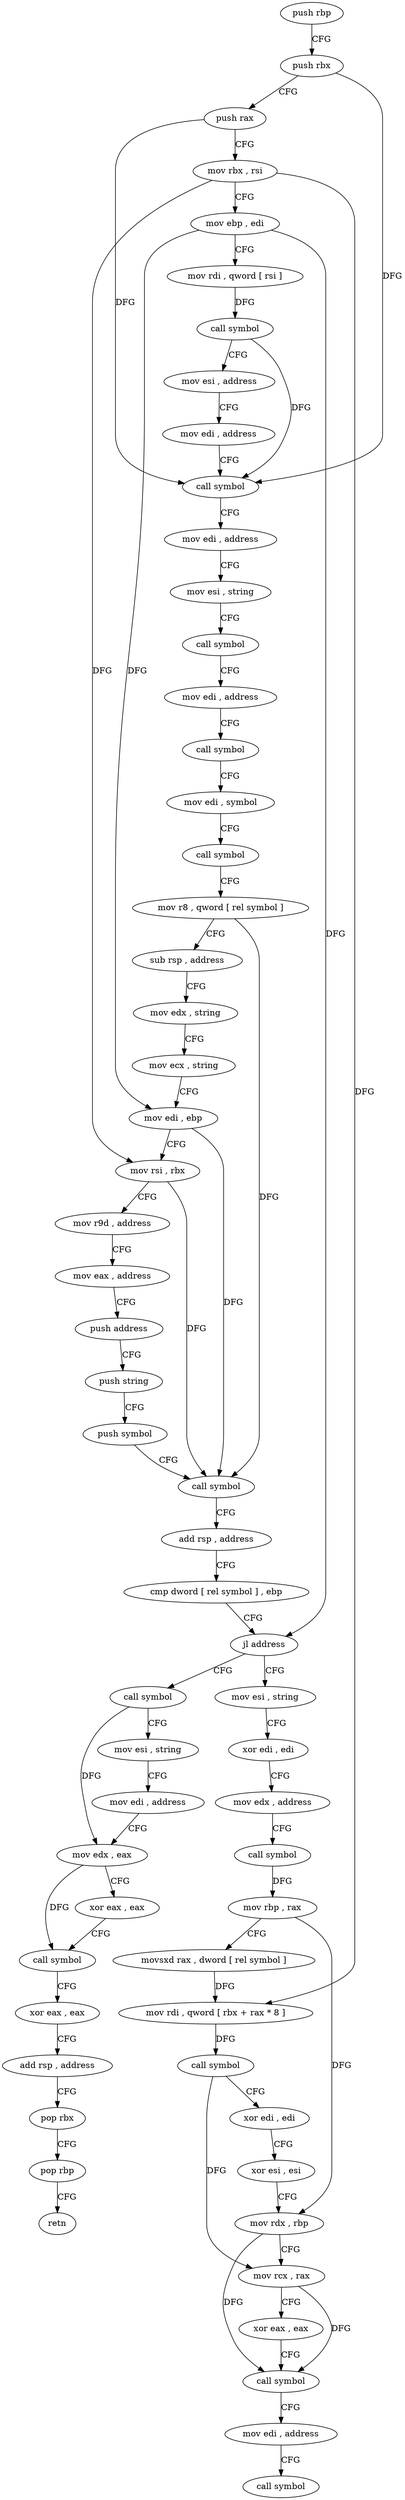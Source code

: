 digraph "func" {
"4199952" [label = "push rbp" ]
"4199953" [label = "push rbx" ]
"4199954" [label = "push rax" ]
"4199955" [label = "mov rbx , rsi" ]
"4199958" [label = "mov ebp , edi" ]
"4199960" [label = "mov rdi , qword [ rsi ]" ]
"4199963" [label = "call symbol" ]
"4199968" [label = "mov esi , address" ]
"4199973" [label = "mov edi , address" ]
"4199978" [label = "call symbol" ]
"4199983" [label = "mov edi , address" ]
"4199988" [label = "mov esi , string" ]
"4199993" [label = "call symbol" ]
"4199998" [label = "mov edi , address" ]
"4200003" [label = "call symbol" ]
"4200008" [label = "mov edi , symbol" ]
"4200013" [label = "call symbol" ]
"4200018" [label = "mov r8 , qword [ rel symbol ]" ]
"4200025" [label = "sub rsp , address" ]
"4200029" [label = "mov edx , string" ]
"4200034" [label = "mov ecx , string" ]
"4200039" [label = "mov edi , ebp" ]
"4200041" [label = "mov rsi , rbx" ]
"4200044" [label = "mov r9d , address" ]
"4200050" [label = "mov eax , address" ]
"4200055" [label = "push address" ]
"4200057" [label = "push string" ]
"4200062" [label = "push symbol" ]
"4200067" [label = "call symbol" ]
"4200072" [label = "add rsp , address" ]
"4200076" [label = "cmp dword [ rel symbol ] , ebp" ]
"4200082" [label = "jl address" ]
"4200117" [label = "mov esi , string" ]
"4200084" [label = "call symbol" ]
"4200122" [label = "xor edi , edi" ]
"4200124" [label = "mov edx , address" ]
"4200129" [label = "call symbol" ]
"4200134" [label = "mov rbp , rax" ]
"4200137" [label = "movsxd rax , dword [ rel symbol ]" ]
"4200144" [label = "mov rdi , qword [ rbx + rax * 8 ]" ]
"4200148" [label = "call symbol" ]
"4200153" [label = "xor edi , edi" ]
"4200155" [label = "xor esi , esi" ]
"4200157" [label = "mov rdx , rbp" ]
"4200160" [label = "mov rcx , rax" ]
"4200163" [label = "xor eax , eax" ]
"4200165" [label = "call symbol" ]
"4200170" [label = "mov edi , address" ]
"4200175" [label = "call symbol" ]
"4200089" [label = "mov esi , string" ]
"4200094" [label = "mov edi , address" ]
"4200099" [label = "mov edx , eax" ]
"4200101" [label = "xor eax , eax" ]
"4200103" [label = "call symbol" ]
"4200108" [label = "xor eax , eax" ]
"4200110" [label = "add rsp , address" ]
"4200114" [label = "pop rbx" ]
"4200115" [label = "pop rbp" ]
"4200116" [label = "retn" ]
"4199952" -> "4199953" [ label = "CFG" ]
"4199953" -> "4199954" [ label = "CFG" ]
"4199953" -> "4199978" [ label = "DFG" ]
"4199954" -> "4199955" [ label = "CFG" ]
"4199954" -> "4199978" [ label = "DFG" ]
"4199955" -> "4199958" [ label = "CFG" ]
"4199955" -> "4200041" [ label = "DFG" ]
"4199955" -> "4200144" [ label = "DFG" ]
"4199958" -> "4199960" [ label = "CFG" ]
"4199958" -> "4200039" [ label = "DFG" ]
"4199958" -> "4200082" [ label = "DFG" ]
"4199960" -> "4199963" [ label = "DFG" ]
"4199963" -> "4199968" [ label = "CFG" ]
"4199963" -> "4199978" [ label = "DFG" ]
"4199968" -> "4199973" [ label = "CFG" ]
"4199973" -> "4199978" [ label = "CFG" ]
"4199978" -> "4199983" [ label = "CFG" ]
"4199983" -> "4199988" [ label = "CFG" ]
"4199988" -> "4199993" [ label = "CFG" ]
"4199993" -> "4199998" [ label = "CFG" ]
"4199998" -> "4200003" [ label = "CFG" ]
"4200003" -> "4200008" [ label = "CFG" ]
"4200008" -> "4200013" [ label = "CFG" ]
"4200013" -> "4200018" [ label = "CFG" ]
"4200018" -> "4200025" [ label = "CFG" ]
"4200018" -> "4200067" [ label = "DFG" ]
"4200025" -> "4200029" [ label = "CFG" ]
"4200029" -> "4200034" [ label = "CFG" ]
"4200034" -> "4200039" [ label = "CFG" ]
"4200039" -> "4200041" [ label = "CFG" ]
"4200039" -> "4200067" [ label = "DFG" ]
"4200041" -> "4200044" [ label = "CFG" ]
"4200041" -> "4200067" [ label = "DFG" ]
"4200044" -> "4200050" [ label = "CFG" ]
"4200050" -> "4200055" [ label = "CFG" ]
"4200055" -> "4200057" [ label = "CFG" ]
"4200057" -> "4200062" [ label = "CFG" ]
"4200062" -> "4200067" [ label = "CFG" ]
"4200067" -> "4200072" [ label = "CFG" ]
"4200072" -> "4200076" [ label = "CFG" ]
"4200076" -> "4200082" [ label = "CFG" ]
"4200082" -> "4200117" [ label = "CFG" ]
"4200082" -> "4200084" [ label = "CFG" ]
"4200117" -> "4200122" [ label = "CFG" ]
"4200084" -> "4200089" [ label = "CFG" ]
"4200084" -> "4200099" [ label = "DFG" ]
"4200122" -> "4200124" [ label = "CFG" ]
"4200124" -> "4200129" [ label = "CFG" ]
"4200129" -> "4200134" [ label = "DFG" ]
"4200134" -> "4200137" [ label = "CFG" ]
"4200134" -> "4200157" [ label = "DFG" ]
"4200137" -> "4200144" [ label = "DFG" ]
"4200144" -> "4200148" [ label = "DFG" ]
"4200148" -> "4200153" [ label = "CFG" ]
"4200148" -> "4200160" [ label = "DFG" ]
"4200153" -> "4200155" [ label = "CFG" ]
"4200155" -> "4200157" [ label = "CFG" ]
"4200157" -> "4200160" [ label = "CFG" ]
"4200157" -> "4200165" [ label = "DFG" ]
"4200160" -> "4200163" [ label = "CFG" ]
"4200160" -> "4200165" [ label = "DFG" ]
"4200163" -> "4200165" [ label = "CFG" ]
"4200165" -> "4200170" [ label = "CFG" ]
"4200170" -> "4200175" [ label = "CFG" ]
"4200089" -> "4200094" [ label = "CFG" ]
"4200094" -> "4200099" [ label = "CFG" ]
"4200099" -> "4200101" [ label = "CFG" ]
"4200099" -> "4200103" [ label = "DFG" ]
"4200101" -> "4200103" [ label = "CFG" ]
"4200103" -> "4200108" [ label = "CFG" ]
"4200108" -> "4200110" [ label = "CFG" ]
"4200110" -> "4200114" [ label = "CFG" ]
"4200114" -> "4200115" [ label = "CFG" ]
"4200115" -> "4200116" [ label = "CFG" ]
}
